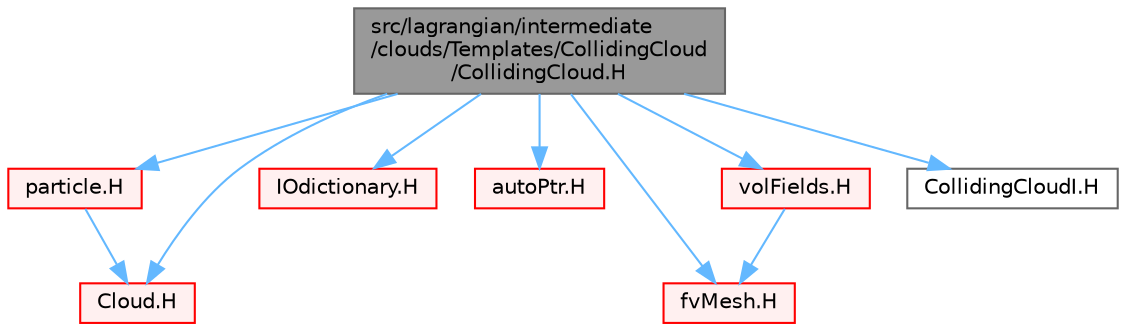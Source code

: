 digraph "src/lagrangian/intermediate/clouds/Templates/CollidingCloud/CollidingCloud.H"
{
 // LATEX_PDF_SIZE
  bgcolor="transparent";
  edge [fontname=Helvetica,fontsize=10,labelfontname=Helvetica,labelfontsize=10];
  node [fontname=Helvetica,fontsize=10,shape=box,height=0.2,width=0.4];
  Node1 [id="Node000001",label="src/lagrangian/intermediate\l/clouds/Templates/CollidingCloud\l/CollidingCloud.H",height=0.2,width=0.4,color="gray40", fillcolor="grey60", style="filled", fontcolor="black",tooltip=" "];
  Node1 -> Node2 [id="edge1_Node000001_Node000002",color="steelblue1",style="solid",tooltip=" "];
  Node2 [id="Node000002",label="particle.H",height=0.2,width=0.4,color="red", fillcolor="#FFF0F0", style="filled",URL="$particle_8H.html",tooltip=" "];
  Node2 -> Node94 [id="edge2_Node000002_Node000094",color="steelblue1",style="solid",tooltip=" "];
  Node94 [id="Node000094",label="Cloud.H",height=0.2,width=0.4,color="red", fillcolor="#FFF0F0", style="filled",URL="$Cloud_8H.html",tooltip=" "];
  Node1 -> Node94 [id="edge3_Node000001_Node000094",color="steelblue1",style="solid",tooltip=" "];
  Node1 -> Node381 [id="edge4_Node000001_Node000381",color="steelblue1",style="solid",tooltip=" "];
  Node381 [id="Node000381",label="IOdictionary.H",height=0.2,width=0.4,color="red", fillcolor="#FFF0F0", style="filled",URL="$IOdictionary_8H.html",tooltip=" "];
  Node1 -> Node113 [id="edge5_Node000001_Node000113",color="steelblue1",style="solid",tooltip=" "];
  Node113 [id="Node000113",label="autoPtr.H",height=0.2,width=0.4,color="red", fillcolor="#FFF0F0", style="filled",URL="$autoPtr_8H.html",tooltip=" "];
  Node1 -> Node386 [id="edge6_Node000001_Node000386",color="steelblue1",style="solid",tooltip=" "];
  Node386 [id="Node000386",label="fvMesh.H",height=0.2,width=0.4,color="red", fillcolor="#FFF0F0", style="filled",URL="$fvMesh_8H.html",tooltip=" "];
  Node1 -> Node417 [id="edge7_Node000001_Node000417",color="steelblue1",style="solid",tooltip=" "];
  Node417 [id="Node000417",label="volFields.H",height=0.2,width=0.4,color="red", fillcolor="#FFF0F0", style="filled",URL="$volFields_8H.html",tooltip=" "];
  Node417 -> Node386 [id="edge8_Node000417_Node000386",color="steelblue1",style="solid",tooltip=" "];
  Node1 -> Node454 [id="edge9_Node000001_Node000454",color="steelblue1",style="solid",tooltip=" "];
  Node454 [id="Node000454",label="CollidingCloudI.H",height=0.2,width=0.4,color="grey40", fillcolor="white", style="filled",URL="$CollidingCloudI_8H.html",tooltip=" "];
}
